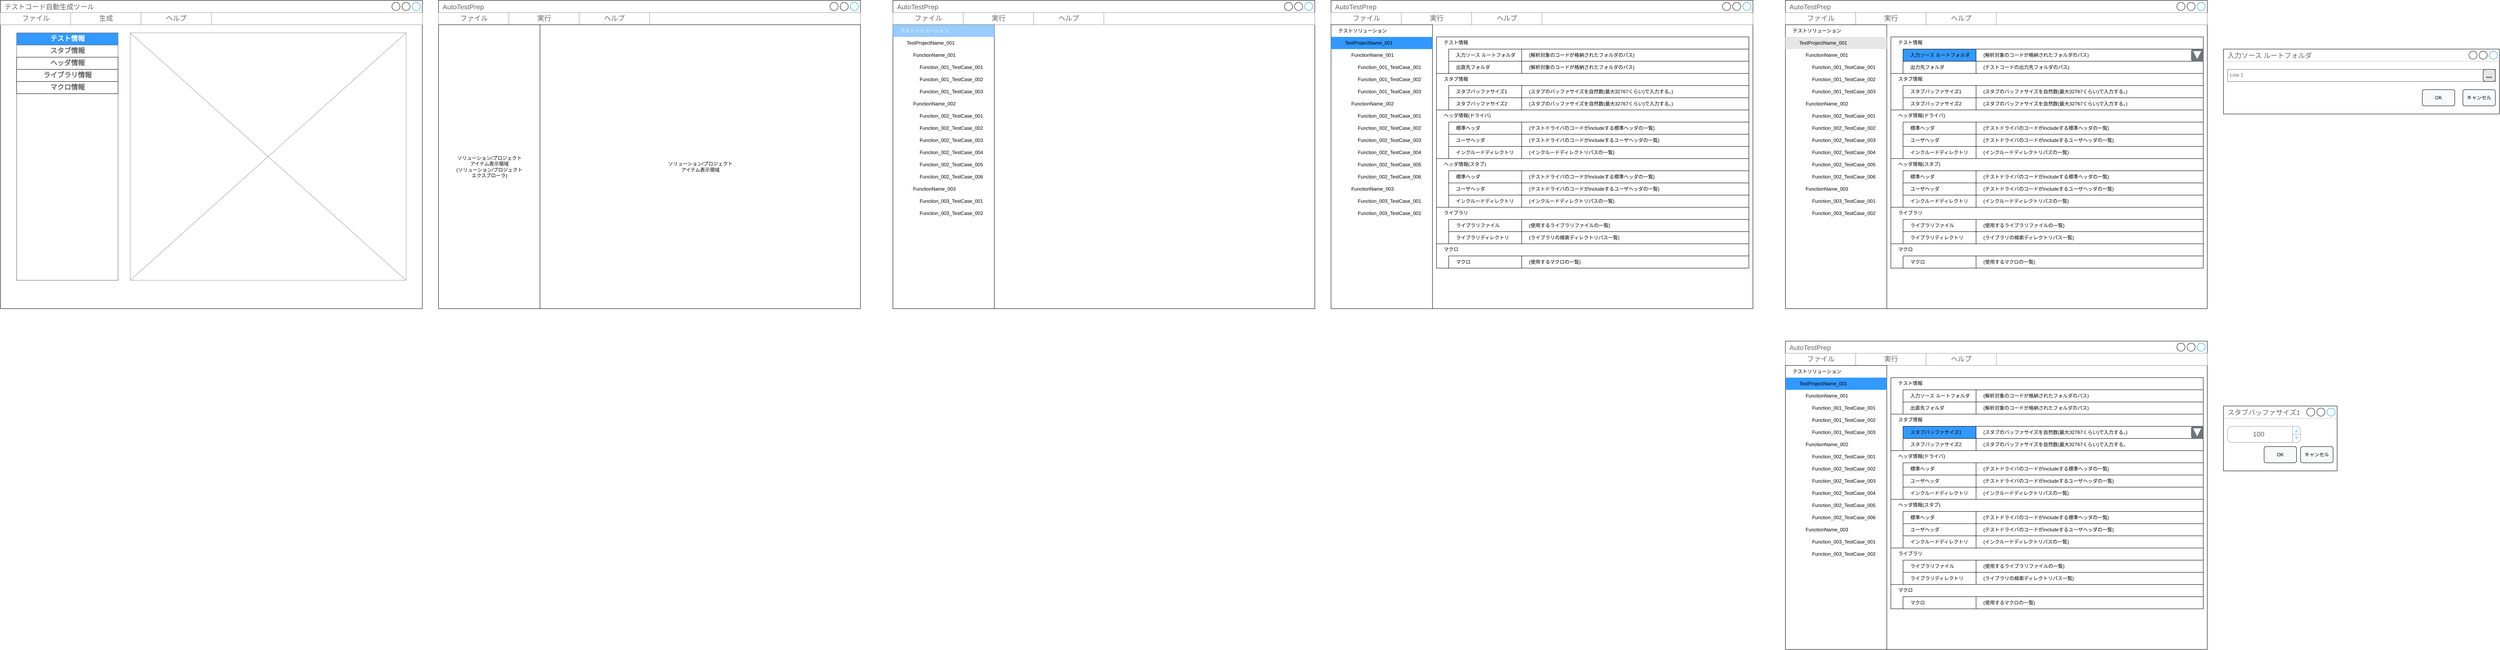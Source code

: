 <mxfile version="20.8.16" type="device"><diagram name="基本画面構成" id="03018318-947c-dd8e-b7a3-06fadd420f32"><mxGraphModel dx="834" dy="1694" grid="1" gridSize="10" guides="1" tooltips="1" connect="1" arrows="1" fold="1" page="1" pageScale="1" pageWidth="1100" pageHeight="850" background="#ffffff" math="0" shadow="0"><root><mxCell id="0"/><mxCell id="1" parent="0"/><mxCell id="9hwru-9en4UcPgaP0JlD-1" value="テストコード自動生成ツール" style="strokeWidth=1;shadow=0;dashed=0;align=center;html=1;shape=mxgraph.mockup.containers.window;align=left;verticalAlign=top;spacingLeft=8;strokeColor2=#008cff;strokeColor3=#c4c4c4;fontColor=#666666;mainText=;fontSize=17;labelBackgroundColor=none;" parent="1" vertex="1"><mxGeometry x="40" y="40" width="1040" height="760" as="geometry"/></mxCell><mxCell id="9hwru-9en4UcPgaP0JlD-2" value="" style="strokeWidth=1;shadow=0;dashed=0;align=center;html=1;shape=mxgraph.mockup.containers.rrect;rSize=0;strokeColor=#666666;" parent="1" vertex="1"><mxGeometry x="80" y="120" width="250" height="610" as="geometry"/></mxCell><mxCell id="9hwru-9en4UcPgaP0JlD-3" value="テスト情報" style="strokeColor=inherit;fillColor=#3399FF;gradientColor=none;strokeWidth=1;shadow=0;dashed=0;align=center;html=1;shape=mxgraph.mockup.containers.rrect;rSize=0;fontSize=17;fontColor=#FFFFFF;fontStyle=1;resizeWidth=1;" parent="9hwru-9en4UcPgaP0JlD-2" vertex="1"><mxGeometry width="250" height="30" relative="1" as="geometry"/></mxCell><mxCell id="9hwru-9en4UcPgaP0JlD-4" value="スタブ情報" style="strokeColor=inherit;fillColor=inherit;gradientColor=inherit;strokeWidth=1;shadow=0;dashed=0;align=center;html=1;shape=mxgraph.mockup.containers.rrect;rSize=0;fontSize=17;fontColor=#666666;fontStyle=1;resizeWidth=1;" parent="9hwru-9en4UcPgaP0JlD-2" vertex="1"><mxGeometry width="250" height="30" relative="1" as="geometry"><mxPoint y="30" as="offset"/></mxGeometry></mxCell><mxCell id="9hwru-9en4UcPgaP0JlD-5" value="ヘッダ情報" style="strokeWidth=1;shadow=0;dashed=0;align=center;html=1;shape=mxgraph.mockup.containers.rrect;rSize=0;fontSize=17;fontColor=#666666;fontStyle=1;fillColor=#FFFFFF;strokeColor=#000000;resizeWidth=1;gradientColor=#ffffff;" parent="9hwru-9en4UcPgaP0JlD-2" vertex="1"><mxGeometry width="250" height="30" relative="1" as="geometry"><mxPoint y="60" as="offset"/></mxGeometry></mxCell><mxCell id="y5yFTSg9JEZbx3OpITRd-5" value="ライブラリ情報" style="rounded=0;html=1;fontSize=17;fontColor=#666666;fontStyle=1" parent="9hwru-9en4UcPgaP0JlD-2" vertex="1"><mxGeometry y="90" width="250" height="30" as="geometry"/></mxCell><mxCell id="y5yFTSg9JEZbx3OpITRd-11" value="マクロ情報" style="rounded=0;html=1;fontSize=17;fontColor=#666666;fontStyle=1" parent="9hwru-9en4UcPgaP0JlD-2" vertex="1"><mxGeometry y="120" width="250" height="30" as="geometry"/></mxCell><mxCell id="9hwru-9en4UcPgaP0JlD-7" value="" style="verticalLabelPosition=bottom;shadow=0;dashed=0;align=center;html=1;verticalAlign=top;strokeWidth=1;shape=mxgraph.mockup.graphics.simpleIcon;strokeColor=#999999;" parent="1" vertex="1"><mxGeometry x="360" y="120" width="680" height="610" as="geometry"/></mxCell><mxCell id="_d0EkSeOCeILaIV-UWA6-1" value="" style="strokeWidth=1;shadow=0;dashed=0;align=center;html=1;shape=mxgraph.mockup.forms.rrect;rSize=0;strokeColor=#999999;" parent="1" vertex="1"><mxGeometry x="40" y="70" width="1040" height="30" as="geometry"/></mxCell><mxCell id="_d0EkSeOCeILaIV-UWA6-2" value="ファイル" style="strokeColor=inherit;fillColor=inherit;gradientColor=inherit;strokeWidth=1;shadow=0;dashed=0;align=center;html=1;shape=mxgraph.mockup.forms.rrect;rSize=0;fontSize=17;fontColor=#666666;" parent="_d0EkSeOCeILaIV-UWA6-1" vertex="1"><mxGeometry width="173.333" height="30" as="geometry"/></mxCell><mxCell id="_d0EkSeOCeILaIV-UWA6-3" value="生成" style="strokeColor=inherit;fillColor=inherit;gradientColor=inherit;strokeWidth=1;shadow=0;dashed=0;align=center;html=1;shape=mxgraph.mockup.forms.rrect;rSize=0;fontSize=17;fontColor=#666666;" parent="_d0EkSeOCeILaIV-UWA6-1" vertex="1"><mxGeometry x="173.337" width="173.333" height="30" as="geometry"/></mxCell><mxCell id="UghdZn0Q_ZNb2Nab-XU8-2" value="ヘルプ" style="strokeColor=inherit;fillColor=inherit;gradientColor=inherit;strokeWidth=1;shadow=0;dashed=0;align=center;html=1;shape=mxgraph.mockup.forms.rrect;rSize=0;fontSize=17;fontColor=#666666;" parent="_d0EkSeOCeILaIV-UWA6-1" vertex="1"><mxGeometry x="346.667" width="173.333" height="30" as="geometry"/></mxCell><mxCell id="dFoo8DtShq8-UcdXE2Bt-1" value="AutoTestPrep" style="strokeWidth=1;shadow=0;dashed=0;align=center;html=1;shape=mxgraph.mockup.containers.window;align=left;verticalAlign=top;spacingLeft=8;strokeColor2=#008cff;strokeColor3=#c4c4c4;fontColor=#666666;mainText=;fontSize=17;labelBackgroundColor=none;strokeColor=#000000;" parent="1" vertex="1"><mxGeometry x="1120" y="40" width="1040" height="760" as="geometry"/></mxCell><mxCell id="dFoo8DtShq8-UcdXE2Bt-2" value="" style="strokeWidth=1;shadow=0;dashed=0;align=center;html=1;shape=mxgraph.mockup.forms.rrect;rSize=0;strokeColor=#999999;" parent="1" vertex="1"><mxGeometry x="1120" y="70" width="1040" height="30" as="geometry"/></mxCell><mxCell id="dFoo8DtShq8-UcdXE2Bt-3" value="ファイル" style="strokeColor=inherit;fillColor=inherit;gradientColor=inherit;strokeWidth=1;shadow=0;dashed=0;align=center;html=1;shape=mxgraph.mockup.forms.rrect;rSize=0;fontSize=17;fontColor=#666666;" parent="dFoo8DtShq8-UcdXE2Bt-2" vertex="1"><mxGeometry width="173.333" height="30" as="geometry"/></mxCell><mxCell id="dFoo8DtShq8-UcdXE2Bt-4" value="実行" style="strokeColor=inherit;fillColor=inherit;gradientColor=inherit;strokeWidth=1;shadow=0;dashed=0;align=center;html=1;shape=mxgraph.mockup.forms.rrect;rSize=0;fontSize=17;fontColor=#666666;" parent="dFoo8DtShq8-UcdXE2Bt-2" vertex="1"><mxGeometry x="173.333" width="173.333" height="30" as="geometry"/></mxCell><mxCell id="dFoo8DtShq8-UcdXE2Bt-5" value="ヘルプ" style="strokeColor=inherit;fillColor=inherit;gradientColor=inherit;strokeWidth=1;shadow=0;dashed=0;align=center;html=1;shape=mxgraph.mockup.forms.rrect;rSize=0;fontSize=17;fontColor=#666666;" parent="dFoo8DtShq8-UcdXE2Bt-2" vertex="1"><mxGeometry x="346.667" width="173.333" height="30" as="geometry"/></mxCell><mxCell id="dFoo8DtShq8-UcdXE2Bt-9" value="ソリューション/プロジェクト&lt;br&gt;アイテム表示領域&lt;br&gt;(ソリューション/プロジェクト&lt;br&gt;エクスプローラ)" style="strokeWidth=1;shadow=0;dashed=0;align=center;html=1;shape=mxgraph.mockup.containers.rrect;rSize=0;strokeColor=#000000;" parent="1" vertex="1"><mxGeometry x="1120" y="100" width="250" height="700" as="geometry"/></mxCell><mxCell id="QSqXxip3usFf0ZuZPb-5-30" value="AutoTestPrep" style="strokeWidth=1;shadow=0;dashed=0;align=center;html=1;shape=mxgraph.mockup.containers.window;align=left;verticalAlign=top;spacingLeft=8;strokeColor2=#008cff;strokeColor3=#c4c4c4;fontColor=#666666;mainText=;fontSize=17;labelBackgroundColor=none;strokeColor=#000000;" parent="1" vertex="1"><mxGeometry x="2240" y="40" width="1040" height="760" as="geometry"/></mxCell><mxCell id="QSqXxip3usFf0ZuZPb-5-31" value="" style="strokeWidth=1;shadow=0;dashed=0;align=center;html=1;shape=mxgraph.mockup.forms.rrect;rSize=0;strokeColor=#999999;" parent="1" vertex="1"><mxGeometry x="2240" y="70" width="1040" height="30" as="geometry"/></mxCell><mxCell id="QSqXxip3usFf0ZuZPb-5-32" value="ファイル" style="strokeColor=inherit;fillColor=inherit;gradientColor=inherit;strokeWidth=1;shadow=0;dashed=0;align=center;html=1;shape=mxgraph.mockup.forms.rrect;rSize=0;fontSize=17;fontColor=#666666;" parent="QSqXxip3usFf0ZuZPb-5-31" vertex="1"><mxGeometry width="173.333" height="30" as="geometry"/></mxCell><mxCell id="QSqXxip3usFf0ZuZPb-5-33" value="実行" style="strokeColor=inherit;fillColor=inherit;gradientColor=inherit;strokeWidth=1;shadow=0;dashed=0;align=center;html=1;shape=mxgraph.mockup.forms.rrect;rSize=0;fontSize=17;fontColor=#666666;" parent="QSqXxip3usFf0ZuZPb-5-31" vertex="1"><mxGeometry x="173.333" width="173.333" height="30" as="geometry"/></mxCell><mxCell id="QSqXxip3usFf0ZuZPb-5-34" value="ヘルプ" style="strokeColor=inherit;fillColor=inherit;gradientColor=inherit;strokeWidth=1;shadow=0;dashed=0;align=center;html=1;shape=mxgraph.mockup.forms.rrect;rSize=0;fontSize=17;fontColor=#666666;" parent="QSqXxip3usFf0ZuZPb-5-31" vertex="1"><mxGeometry x="346.667" width="173.333" height="30" as="geometry"/></mxCell><mxCell id="QSqXxip3usFf0ZuZPb-5-35" value="" style="strokeWidth=1;shadow=0;dashed=0;align=left;html=1;shape=mxgraph.mockup.containers.rrect;rSize=0;strokeColor=#000000;" parent="1" vertex="1"><mxGeometry x="2240" y="100" width="250" height="700" as="geometry"/></mxCell><mxCell id="QSqXxip3usFf0ZuZPb-5-36" value="テストソリューション" style="strokeColor=none;fillColor=#99CCFF;gradientColor=none;strokeWidth=1;shadow=0;dashed=0;align=left;html=1;shape=mxgraph.mockup.containers.rrect;rSize=0;fontSize=12;fontColor=#FFFFFF;fontStyle=0;resizeWidth=1;spacingLeft=16;" parent="QSqXxip3usFf0ZuZPb-5-35" vertex="1"><mxGeometry width="250" height="30" relative="1" as="geometry"/></mxCell><mxCell id="QSqXxip3usFf0ZuZPb-5-38" value="FunctionName_001" style="text;html=1;strokeColor=none;fillColor=none;align=left;verticalAlign=middle;whiteSpace=wrap;rounded=0;spacingLeft=48;" parent="QSqXxip3usFf0ZuZPb-5-35" vertex="1"><mxGeometry y="60" width="250" height="30" as="geometry"/></mxCell><mxCell id="QSqXxip3usFf0ZuZPb-5-39" value="FunctionName_002" style="text;html=1;strokeColor=none;fillColor=none;align=left;verticalAlign=middle;whiteSpace=wrap;rounded=0;spacingLeft=48;" parent="QSqXxip3usFf0ZuZPb-5-35" vertex="1"><mxGeometry y="180" width="250" height="30" as="geometry"/></mxCell><mxCell id="QSqXxip3usFf0ZuZPb-5-40" value="FunctionName_003" style="text;html=1;strokeColor=none;fillColor=none;align=left;verticalAlign=middle;whiteSpace=wrap;rounded=0;spacingLeft=48;" parent="QSqXxip3usFf0ZuZPb-5-35" vertex="1"><mxGeometry y="390" width="250" height="30" as="geometry"/></mxCell><mxCell id="QSqXxip3usFf0ZuZPb-5-41" value="Function_001_TestCase_001" style="text;html=1;strokeColor=none;fillColor=none;align=left;verticalAlign=middle;whiteSpace=wrap;rounded=0;spacingLeft=64;" parent="QSqXxip3usFf0ZuZPb-5-35" vertex="1"><mxGeometry y="90" width="250" height="30" as="geometry"/></mxCell><mxCell id="QSqXxip3usFf0ZuZPb-5-42" value="Function_001_TestCase_002" style="text;html=1;strokeColor=none;fillColor=none;align=left;verticalAlign=middle;whiteSpace=wrap;rounded=0;spacingLeft=64;" parent="QSqXxip3usFf0ZuZPb-5-35" vertex="1"><mxGeometry y="120" width="250" height="30" as="geometry"/></mxCell><mxCell id="QSqXxip3usFf0ZuZPb-5-43" value="Function_001_TestCase_003" style="text;html=1;strokeColor=none;fillColor=none;align=left;verticalAlign=middle;whiteSpace=wrap;rounded=0;spacingLeft=64;" parent="QSqXxip3usFf0ZuZPb-5-35" vertex="1"><mxGeometry y="150" width="250" height="30" as="geometry"/></mxCell><mxCell id="QSqXxip3usFf0ZuZPb-5-44" value="Function_002_TestCase_001" style="text;html=1;strokeColor=none;fillColor=none;align=left;verticalAlign=middle;whiteSpace=wrap;rounded=0;spacingLeft=64;" parent="QSqXxip3usFf0ZuZPb-5-35" vertex="1"><mxGeometry y="210" width="250" height="30" as="geometry"/></mxCell><mxCell id="QSqXxip3usFf0ZuZPb-5-45" value="Function_002_TestCase_002" style="text;html=1;strokeColor=none;fillColor=none;align=left;verticalAlign=middle;whiteSpace=wrap;rounded=0;spacingLeft=64;" parent="QSqXxip3usFf0ZuZPb-5-35" vertex="1"><mxGeometry y="240" width="250" height="30" as="geometry"/></mxCell><mxCell id="QSqXxip3usFf0ZuZPb-5-46" value="Function_002_TestCase_003" style="text;html=1;strokeColor=none;fillColor=none;align=left;verticalAlign=middle;whiteSpace=wrap;rounded=0;spacingLeft=64;" parent="QSqXxip3usFf0ZuZPb-5-35" vertex="1"><mxGeometry y="270" width="250" height="30" as="geometry"/></mxCell><mxCell id="QSqXxip3usFf0ZuZPb-5-47" value="Function_002_TestCase_004" style="text;html=1;strokeColor=none;fillColor=none;align=left;verticalAlign=middle;whiteSpace=wrap;rounded=0;spacingLeft=64;" parent="QSqXxip3usFf0ZuZPb-5-35" vertex="1"><mxGeometry y="300" width="250" height="30" as="geometry"/></mxCell><mxCell id="QSqXxip3usFf0ZuZPb-5-48" value="Function_002_TestCase_005" style="text;html=1;strokeColor=none;fillColor=none;align=left;verticalAlign=middle;whiteSpace=wrap;rounded=0;spacingLeft=64;" parent="QSqXxip3usFf0ZuZPb-5-35" vertex="1"><mxGeometry y="330" width="250" height="30" as="geometry"/></mxCell><mxCell id="QSqXxip3usFf0ZuZPb-5-49" value="Function_002_TestCase_006" style="text;html=1;strokeColor=none;fillColor=none;align=left;verticalAlign=middle;whiteSpace=wrap;rounded=0;spacingLeft=64;" parent="QSqXxip3usFf0ZuZPb-5-35" vertex="1"><mxGeometry y="360" width="250" height="30" as="geometry"/></mxCell><mxCell id="QSqXxip3usFf0ZuZPb-5-50" value="Function_003_TestCase_001" style="text;html=1;strokeColor=none;fillColor=none;align=left;verticalAlign=middle;whiteSpace=wrap;rounded=0;spacingLeft=64;" parent="QSqXxip3usFf0ZuZPb-5-35" vertex="1"><mxGeometry y="420" width="250" height="30" as="geometry"/></mxCell><mxCell id="QSqXxip3usFf0ZuZPb-5-51" value="Function_003_TestCase_002" style="text;html=1;strokeColor=none;fillColor=none;align=left;verticalAlign=middle;whiteSpace=wrap;rounded=0;spacingLeft=64;" parent="QSqXxip3usFf0ZuZPb-5-35" vertex="1"><mxGeometry y="450" width="250" height="30" as="geometry"/></mxCell><mxCell id="QSqXxip3usFf0ZuZPb-5-53" value="TestProjectName_001" style="text;html=1;strokeColor=none;fillColor=none;align=left;verticalAlign=middle;whiteSpace=wrap;rounded=0;spacingLeft=32;" parent="QSqXxip3usFf0ZuZPb-5-35" vertex="1"><mxGeometry y="30" width="250" height="30" as="geometry"/></mxCell><mxCell id="QSqXxip3usFf0ZuZPb-5-52" value="ソリューション/プロジェクト&lt;br&gt;アイテム表示領域" style="strokeWidth=1;shadow=0;dashed=0;align=center;html=1;shape=mxgraph.mockup.containers.rrect;rSize=0;strokeColor=#000000;" parent="1" vertex="1"><mxGeometry x="1370" y="100" width="790" height="700" as="geometry"/></mxCell><mxCell id="QSqXxip3usFf0ZuZPb-5-57" value="AutoTestPrep" style="strokeWidth=1;shadow=0;dashed=0;align=center;html=1;shape=mxgraph.mockup.containers.window;align=left;verticalAlign=top;spacingLeft=8;strokeColor2=#008cff;strokeColor3=#c4c4c4;fontColor=#666666;mainText=;fontSize=17;labelBackgroundColor=none;strokeColor=#000000;" parent="1" vertex="1"><mxGeometry x="3320" y="40" width="1040" height="760" as="geometry"/></mxCell><mxCell id="QSqXxip3usFf0ZuZPb-5-58" value="" style="strokeWidth=1;shadow=0;dashed=0;align=center;html=1;shape=mxgraph.mockup.forms.rrect;rSize=0;strokeColor=#999999;" parent="1" vertex="1"><mxGeometry x="3320" y="70" width="1040" height="30" as="geometry"/></mxCell><mxCell id="QSqXxip3usFf0ZuZPb-5-59" value="ファイル" style="strokeColor=inherit;fillColor=inherit;gradientColor=inherit;strokeWidth=1;shadow=0;dashed=0;align=center;html=1;shape=mxgraph.mockup.forms.rrect;rSize=0;fontSize=17;fontColor=#666666;" parent="QSqXxip3usFf0ZuZPb-5-58" vertex="1"><mxGeometry width="173.333" height="30" as="geometry"/></mxCell><mxCell id="QSqXxip3usFf0ZuZPb-5-60" value="実行" style="strokeColor=inherit;fillColor=inherit;gradientColor=inherit;strokeWidth=1;shadow=0;dashed=0;align=center;html=1;shape=mxgraph.mockup.forms.rrect;rSize=0;fontSize=17;fontColor=#666666;" parent="QSqXxip3usFf0ZuZPb-5-58" vertex="1"><mxGeometry x="173.333" width="173.333" height="30" as="geometry"/></mxCell><mxCell id="QSqXxip3usFf0ZuZPb-5-61" value="ヘルプ" style="strokeColor=inherit;fillColor=inherit;gradientColor=inherit;strokeWidth=1;shadow=0;dashed=0;align=center;html=1;shape=mxgraph.mockup.forms.rrect;rSize=0;fontSize=17;fontColor=#666666;" parent="QSqXxip3usFf0ZuZPb-5-58" vertex="1"><mxGeometry x="346.667" width="173.333" height="30" as="geometry"/></mxCell><mxCell id="QSqXxip3usFf0ZuZPb-5-62" value="" style="strokeWidth=1;shadow=0;dashed=0;align=left;html=1;shape=mxgraph.mockup.containers.rrect;rSize=0;strokeColor=#000000;" parent="1" vertex="1"><mxGeometry x="3320" y="100" width="250" height="700" as="geometry"/></mxCell><mxCell id="QSqXxip3usFf0ZuZPb-5-63" value="テストソリューション" style="strokeColor=none;fillColor=none;gradientColor=none;strokeWidth=1;shadow=0;dashed=0;align=left;html=1;shape=mxgraph.mockup.containers.rrect;rSize=0;fontSize=12;fontColor=#000000;fontStyle=0;resizeWidth=1;spacingLeft=16;" parent="QSqXxip3usFf0ZuZPb-5-62" vertex="1"><mxGeometry width="250" height="30" relative="1" as="geometry"/></mxCell><mxCell id="QSqXxip3usFf0ZuZPb-5-64" value="FunctionName_001" style="text;html=1;strokeColor=none;fillColor=none;align=left;verticalAlign=middle;whiteSpace=wrap;rounded=0;spacingLeft=48;strokeWidth=1;" parent="QSqXxip3usFf0ZuZPb-5-62" vertex="1"><mxGeometry y="60" width="250" height="30" as="geometry"/></mxCell><mxCell id="QSqXxip3usFf0ZuZPb-5-65" value="FunctionName_002" style="text;html=1;strokeColor=none;fillColor=none;align=left;verticalAlign=middle;whiteSpace=wrap;rounded=0;spacingLeft=48;strokeWidth=1;" parent="QSqXxip3usFf0ZuZPb-5-62" vertex="1"><mxGeometry y="180" width="250" height="30" as="geometry"/></mxCell><mxCell id="QSqXxip3usFf0ZuZPb-5-66" value="FunctionName_003" style="text;html=1;strokeColor=none;fillColor=none;align=left;verticalAlign=middle;whiteSpace=wrap;rounded=0;spacingLeft=48;strokeWidth=1;" parent="QSqXxip3usFf0ZuZPb-5-62" vertex="1"><mxGeometry y="390" width="250" height="30" as="geometry"/></mxCell><mxCell id="QSqXxip3usFf0ZuZPb-5-67" value="Function_001_TestCase_001" style="text;html=1;strokeColor=none;fillColor=none;align=left;verticalAlign=middle;whiteSpace=wrap;rounded=0;spacingLeft=64;strokeWidth=1;" parent="QSqXxip3usFf0ZuZPb-5-62" vertex="1"><mxGeometry y="90" width="250" height="30" as="geometry"/></mxCell><mxCell id="QSqXxip3usFf0ZuZPb-5-68" value="Function_001_TestCase_002" style="text;html=1;strokeColor=none;fillColor=none;align=left;verticalAlign=middle;whiteSpace=wrap;rounded=0;spacingLeft=64;strokeWidth=1;" parent="QSqXxip3usFf0ZuZPb-5-62" vertex="1"><mxGeometry y="120" width="250" height="30" as="geometry"/></mxCell><mxCell id="QSqXxip3usFf0ZuZPb-5-69" value="Function_001_TestCase_003" style="text;html=1;strokeColor=none;fillColor=none;align=left;verticalAlign=middle;whiteSpace=wrap;rounded=0;spacingLeft=64;strokeWidth=1;" parent="QSqXxip3usFf0ZuZPb-5-62" vertex="1"><mxGeometry y="150" width="250" height="30" as="geometry"/></mxCell><mxCell id="QSqXxip3usFf0ZuZPb-5-70" value="Function_002_TestCase_001" style="text;html=1;strokeColor=none;fillColor=none;align=left;verticalAlign=middle;whiteSpace=wrap;rounded=0;spacingLeft=64;strokeWidth=1;" parent="QSqXxip3usFf0ZuZPb-5-62" vertex="1"><mxGeometry y="210" width="250" height="30" as="geometry"/></mxCell><mxCell id="QSqXxip3usFf0ZuZPb-5-71" value="Function_002_TestCase_002" style="text;html=1;strokeColor=none;fillColor=none;align=left;verticalAlign=middle;whiteSpace=wrap;rounded=0;spacingLeft=64;strokeWidth=1;" parent="QSqXxip3usFf0ZuZPb-5-62" vertex="1"><mxGeometry y="240" width="250" height="30" as="geometry"/></mxCell><mxCell id="QSqXxip3usFf0ZuZPb-5-72" value="Function_002_TestCase_003" style="text;html=1;strokeColor=none;fillColor=none;align=left;verticalAlign=middle;whiteSpace=wrap;rounded=0;spacingLeft=64;strokeWidth=1;" parent="QSqXxip3usFf0ZuZPb-5-62" vertex="1"><mxGeometry y="270" width="250" height="30" as="geometry"/></mxCell><mxCell id="QSqXxip3usFf0ZuZPb-5-73" value="Function_002_TestCase_004" style="text;html=1;strokeColor=none;fillColor=none;align=left;verticalAlign=middle;whiteSpace=wrap;rounded=0;spacingLeft=64;strokeWidth=1;" parent="QSqXxip3usFf0ZuZPb-5-62" vertex="1"><mxGeometry y="300" width="250" height="30" as="geometry"/></mxCell><mxCell id="QSqXxip3usFf0ZuZPb-5-74" value="Function_002_TestCase_005" style="text;html=1;strokeColor=none;fillColor=none;align=left;verticalAlign=middle;whiteSpace=wrap;rounded=0;spacingLeft=64;strokeWidth=1;" parent="QSqXxip3usFf0ZuZPb-5-62" vertex="1"><mxGeometry y="330" width="250" height="30" as="geometry"/></mxCell><mxCell id="QSqXxip3usFf0ZuZPb-5-75" value="Function_002_TestCase_006" style="text;html=1;strokeColor=none;fillColor=none;align=left;verticalAlign=middle;whiteSpace=wrap;rounded=0;spacingLeft=64;strokeWidth=1;" parent="QSqXxip3usFf0ZuZPb-5-62" vertex="1"><mxGeometry y="360" width="250" height="30" as="geometry"/></mxCell><mxCell id="QSqXxip3usFf0ZuZPb-5-76" value="Function_003_TestCase_001" style="text;html=1;strokeColor=none;fillColor=none;align=left;verticalAlign=middle;whiteSpace=wrap;rounded=0;spacingLeft=64;strokeWidth=1;" parent="QSqXxip3usFf0ZuZPb-5-62" vertex="1"><mxGeometry y="420" width="250" height="30" as="geometry"/></mxCell><mxCell id="QSqXxip3usFf0ZuZPb-5-77" value="Function_003_TestCase_002" style="text;html=1;strokeColor=none;fillColor=none;align=left;verticalAlign=middle;whiteSpace=wrap;rounded=0;spacingLeft=64;strokeWidth=1;" parent="QSqXxip3usFf0ZuZPb-5-62" vertex="1"><mxGeometry y="450" width="250" height="30" as="geometry"/></mxCell><mxCell id="QSqXxip3usFf0ZuZPb-5-78" value="TestProjectName_001" style="text;html=1;strokeColor=none;fillColor=#3399FF;align=left;verticalAlign=middle;whiteSpace=wrap;rounded=0;spacingLeft=32;fontColor=#000000;strokeWidth=1;" parent="QSqXxip3usFf0ZuZPb-5-62" vertex="1"><mxGeometry y="30" width="250" height="30" as="geometry"/></mxCell><mxCell id="v4Qfe7VQ9-2sqXCdgcTf-1" value="テスト情報" style="text;html=1;strokeColor=default;fillColor=#FFFFFF;align=left;verticalAlign=top;whiteSpace=wrap;rounded=0;fontSize=12;fontColor=#000000;spacingLeft=16;" parent="1" vertex="1"><mxGeometry x="3580" y="130" width="770" height="90" as="geometry"/></mxCell><mxCell id="v4Qfe7VQ9-2sqXCdgcTf-2" value="入力ソース ルートフォルダ" style="text;html=1;strokeColor=default;fillColor=default;align=left;verticalAlign=middle;whiteSpace=wrap;rounded=0;fontSize=12;fontColor=#000000;spacingLeft=16;" parent="1" vertex="1"><mxGeometry x="3610" y="160" width="180" height="30" as="geometry"/></mxCell><mxCell id="v4Qfe7VQ9-2sqXCdgcTf-3" value="(解析対象のコードが格納されたフォルダのパス)" style="text;html=1;strokeColor=default;fillColor=default;align=left;verticalAlign=middle;whiteSpace=wrap;rounded=0;fontSize=12;fontColor=#000000;spacingLeft=16;" parent="1" vertex="1"><mxGeometry x="3790" y="160" width="560" height="30" as="geometry"/></mxCell><mxCell id="v4Qfe7VQ9-2sqXCdgcTf-4" value="出直先フォルダ" style="text;html=1;strokeColor=default;fillColor=default;align=left;verticalAlign=middle;whiteSpace=wrap;rounded=0;fontSize=12;fontColor=#000000;spacingLeft=16;" parent="1" vertex="1"><mxGeometry x="3610" y="190" width="180" height="30" as="geometry"/></mxCell><mxCell id="v4Qfe7VQ9-2sqXCdgcTf-5" value="(解析対象のコードが格納されたフォルダのパス)" style="text;html=1;strokeColor=default;fillColor=default;align=left;verticalAlign=middle;whiteSpace=wrap;rounded=0;fontSize=12;fontColor=#000000;spacingLeft=16;" parent="1" vertex="1"><mxGeometry x="3790" y="190" width="560" height="30" as="geometry"/></mxCell><mxCell id="v4Qfe7VQ9-2sqXCdgcTf-6" value="スタブ情報" style="text;html=1;strokeColor=default;fillColor=#FFFFFF;align=left;verticalAlign=top;whiteSpace=wrap;rounded=0;fontSize=12;fontColor=#000000;spacingLeft=16;" parent="1" vertex="1"><mxGeometry x="3580" y="220" width="770" height="90" as="geometry"/></mxCell><mxCell id="v4Qfe7VQ9-2sqXCdgcTf-7" value="スタブバッファサイズ1" style="text;html=1;strokeColor=default;fillColor=default;align=left;verticalAlign=middle;whiteSpace=wrap;rounded=0;fontSize=12;fontColor=#000000;spacingLeft=16;" parent="1" vertex="1"><mxGeometry x="3610" y="250" width="180" height="30" as="geometry"/></mxCell><mxCell id="v4Qfe7VQ9-2sqXCdgcTf-8" value="(スタブのバッファサイズを自然数(最大32767くらい)で入力する。)" style="text;html=1;strokeColor=default;fillColor=default;align=left;verticalAlign=middle;whiteSpace=wrap;rounded=0;fontSize=12;fontColor=#000000;spacingLeft=16;" parent="1" vertex="1"><mxGeometry x="3790" y="250" width="560" height="30" as="geometry"/></mxCell><mxCell id="v4Qfe7VQ9-2sqXCdgcTf-11" value="(スタブのバッファサイズを自然数(最大32767くらい)で入力する。)" style="text;html=1;strokeColor=default;fillColor=default;align=left;verticalAlign=middle;whiteSpace=wrap;rounded=0;fontSize=12;fontColor=#000000;spacingLeft=16;" parent="1" vertex="1"><mxGeometry x="3790" y="280" width="560" height="30" as="geometry"/></mxCell><mxCell id="v4Qfe7VQ9-2sqXCdgcTf-12" value="スタブバッファサイズ2" style="text;html=1;strokeColor=default;fillColor=default;align=left;verticalAlign=middle;whiteSpace=wrap;rounded=0;fontSize=12;fontColor=#000000;spacingLeft=16;" parent="1" vertex="1"><mxGeometry x="3610" y="280" width="180" height="30" as="geometry"/></mxCell><mxCell id="v4Qfe7VQ9-2sqXCdgcTf-13" value="ヘッダ情報(ドライバ)" style="text;html=1;strokeColor=default;fillColor=#FFFFFF;align=left;verticalAlign=top;whiteSpace=wrap;rounded=0;fontSize=12;fontColor=#000000;spacingLeft=16;" parent="1" vertex="1"><mxGeometry x="3580" y="310" width="770" height="120" as="geometry"/></mxCell><mxCell id="v4Qfe7VQ9-2sqXCdgcTf-14" value="標準ヘッダ" style="text;html=1;strokeColor=default;fillColor=default;align=left;verticalAlign=middle;whiteSpace=wrap;rounded=0;fontSize=12;fontColor=#000000;spacingLeft=16;" parent="1" vertex="1"><mxGeometry x="3610" y="340" width="180" height="30" as="geometry"/></mxCell><mxCell id="v4Qfe7VQ9-2sqXCdgcTf-15" value="(テストドライバのコードがincludeする標準ヘッダの一覧)" style="text;html=1;strokeColor=default;fillColor=default;align=left;verticalAlign=middle;whiteSpace=wrap;rounded=0;fontSize=12;fontColor=#000000;spacingLeft=16;" parent="1" vertex="1"><mxGeometry x="3790" y="340" width="560" height="30" as="geometry"/></mxCell><mxCell id="v4Qfe7VQ9-2sqXCdgcTf-16" value="ユーザヘッダ" style="text;html=1;strokeColor=default;fillColor=default;align=left;verticalAlign=middle;whiteSpace=wrap;rounded=0;fontSize=12;fontColor=#000000;spacingLeft=16;" parent="1" vertex="1"><mxGeometry x="3610" y="370" width="180" height="30" as="geometry"/></mxCell><mxCell id="v4Qfe7VQ9-2sqXCdgcTf-17" value="(テストドライバのコードがincludeするユーザヘッダの一覧)" style="text;html=1;strokeColor=default;fillColor=default;align=left;verticalAlign=middle;whiteSpace=wrap;rounded=0;fontSize=12;fontColor=#000000;spacingLeft=16;" parent="1" vertex="1"><mxGeometry x="3790" y="370" width="560" height="30" as="geometry"/></mxCell><mxCell id="v4Qfe7VQ9-2sqXCdgcTf-18" value="インクルードディレクトリ" style="text;html=1;strokeColor=default;fillColor=default;align=left;verticalAlign=middle;whiteSpace=wrap;rounded=0;fontSize=12;fontColor=#000000;spacingLeft=16;" parent="1" vertex="1"><mxGeometry x="3610" y="400" width="180" height="30" as="geometry"/></mxCell><mxCell id="v4Qfe7VQ9-2sqXCdgcTf-19" value="(インクルードディレクトリパスの一覧)" style="text;html=1;strokeColor=default;fillColor=default;align=left;verticalAlign=middle;whiteSpace=wrap;rounded=0;fontSize=12;fontColor=#000000;spacingLeft=16;" parent="1" vertex="1"><mxGeometry x="3790" y="400" width="560" height="30" as="geometry"/></mxCell><mxCell id="v4Qfe7VQ9-2sqXCdgcTf-20" value="ヘッダ情報(スタブ)" style="text;html=1;strokeColor=default;fillColor=#FFFFFF;align=left;verticalAlign=top;whiteSpace=wrap;rounded=0;fontSize=12;fontColor=#000000;spacingLeft=16;" parent="1" vertex="1"><mxGeometry x="3580" y="430" width="770" height="120" as="geometry"/></mxCell><mxCell id="v4Qfe7VQ9-2sqXCdgcTf-21" value="標準ヘッダ" style="text;html=1;strokeColor=default;fillColor=default;align=left;verticalAlign=middle;whiteSpace=wrap;rounded=0;fontSize=12;fontColor=#000000;spacingLeft=16;" parent="1" vertex="1"><mxGeometry x="3610" y="460" width="180" height="30" as="geometry"/></mxCell><mxCell id="v4Qfe7VQ9-2sqXCdgcTf-22" value="(テストドライバのコードがincludeする標準ヘッダの一覧)" style="text;html=1;strokeColor=default;fillColor=default;align=left;verticalAlign=middle;whiteSpace=wrap;rounded=0;fontSize=12;fontColor=#000000;spacingLeft=16;" parent="1" vertex="1"><mxGeometry x="3790" y="460" width="560" height="30" as="geometry"/></mxCell><mxCell id="v4Qfe7VQ9-2sqXCdgcTf-23" value="ユーザヘッダ" style="text;html=1;strokeColor=default;fillColor=default;align=left;verticalAlign=middle;whiteSpace=wrap;rounded=0;fontSize=12;fontColor=#000000;spacingLeft=16;" parent="1" vertex="1"><mxGeometry x="3610" y="490" width="180" height="30" as="geometry"/></mxCell><mxCell id="v4Qfe7VQ9-2sqXCdgcTf-24" value="(テストドライバのコードがincludeするユーザヘッダの一覧)" style="text;html=1;strokeColor=default;fillColor=default;align=left;verticalAlign=middle;whiteSpace=wrap;rounded=0;fontSize=12;fontColor=#000000;spacingLeft=16;" parent="1" vertex="1"><mxGeometry x="3790" y="490" width="560" height="30" as="geometry"/></mxCell><mxCell id="v4Qfe7VQ9-2sqXCdgcTf-25" value="インクルードディレクトリ" style="text;html=1;strokeColor=default;fillColor=default;align=left;verticalAlign=middle;whiteSpace=wrap;rounded=0;fontSize=12;fontColor=#000000;spacingLeft=16;" parent="1" vertex="1"><mxGeometry x="3610" y="520" width="180" height="30" as="geometry"/></mxCell><mxCell id="v4Qfe7VQ9-2sqXCdgcTf-26" value="(インクルードディレクトリパスの一覧)" style="text;html=1;strokeColor=default;fillColor=default;align=left;verticalAlign=middle;whiteSpace=wrap;rounded=0;fontSize=12;fontColor=#000000;spacingLeft=16;" parent="1" vertex="1"><mxGeometry x="3790" y="520" width="560" height="30" as="geometry"/></mxCell><mxCell id="v4Qfe7VQ9-2sqXCdgcTf-27" value="ライブラリ" style="text;html=1;strokeColor=default;fillColor=#FFFFFF;align=left;verticalAlign=top;whiteSpace=wrap;rounded=0;fontSize=12;fontColor=#000000;spacingLeft=16;" parent="1" vertex="1"><mxGeometry x="3580" y="550" width="770" height="90" as="geometry"/></mxCell><mxCell id="v4Qfe7VQ9-2sqXCdgcTf-28" value="ライブラリファイル" style="text;html=1;strokeColor=default;fillColor=default;align=left;verticalAlign=middle;whiteSpace=wrap;rounded=0;fontSize=12;fontColor=#000000;spacingLeft=16;" parent="1" vertex="1"><mxGeometry x="3610" y="580" width="180" height="30" as="geometry"/></mxCell><mxCell id="v4Qfe7VQ9-2sqXCdgcTf-29" value="(使用するライブラリファイルの一覧)" style="text;html=1;strokeColor=default;fillColor=default;align=left;verticalAlign=middle;whiteSpace=wrap;rounded=0;fontSize=12;fontColor=#000000;spacingLeft=16;" parent="1" vertex="1"><mxGeometry x="3790" y="580" width="560" height="30" as="geometry"/></mxCell><mxCell id="v4Qfe7VQ9-2sqXCdgcTf-30" value="ライブラリディレクトリ" style="text;html=1;strokeColor=default;fillColor=default;align=left;verticalAlign=middle;whiteSpace=wrap;rounded=0;fontSize=12;fontColor=#000000;spacingLeft=16;" parent="1" vertex="1"><mxGeometry x="3610" y="610" width="180" height="30" as="geometry"/></mxCell><mxCell id="v4Qfe7VQ9-2sqXCdgcTf-32" value="(ライブラリの検索ディレクトリパス一覧)" style="text;html=1;strokeColor=default;fillColor=default;align=left;verticalAlign=middle;whiteSpace=wrap;rounded=0;fontSize=12;fontColor=#000000;spacingLeft=16;" parent="1" vertex="1"><mxGeometry x="3790" y="610" width="560" height="30" as="geometry"/></mxCell><mxCell id="v4Qfe7VQ9-2sqXCdgcTf-34" value="マクロ" style="text;html=1;strokeColor=default;fillColor=#FFFFFF;align=left;verticalAlign=top;whiteSpace=wrap;rounded=0;fontSize=12;fontColor=#000000;spacingLeft=16;" parent="1" vertex="1"><mxGeometry x="3580" y="640" width="770" height="60" as="geometry"/></mxCell><mxCell id="v4Qfe7VQ9-2sqXCdgcTf-35" value="マクロ" style="text;html=1;strokeColor=default;fillColor=default;align=left;verticalAlign=middle;whiteSpace=wrap;rounded=0;fontSize=12;fontColor=#000000;spacingLeft=16;" parent="1" vertex="1"><mxGeometry x="3610" y="670" width="180" height="30" as="geometry"/></mxCell><mxCell id="v4Qfe7VQ9-2sqXCdgcTf-36" value="(使用するマクロの一覧)" style="text;html=1;strokeColor=default;fillColor=default;align=left;verticalAlign=middle;whiteSpace=wrap;rounded=0;fontSize=12;fontColor=#000000;spacingLeft=16;" parent="1" vertex="1"><mxGeometry x="3790" y="670" width="560" height="30" as="geometry"/></mxCell><mxCell id="fBaymIcfK_o6oA8UmtZK-1" value="AutoTestPrep" style="strokeWidth=1;shadow=0;dashed=0;align=center;html=1;shape=mxgraph.mockup.containers.window;align=left;verticalAlign=top;spacingLeft=8;strokeColor2=#008cff;strokeColor3=#c4c4c4;fontColor=#666666;mainText=;fontSize=17;labelBackgroundColor=none;strokeColor=#000000;" parent="1" vertex="1"><mxGeometry x="4440" y="40" width="1040" height="760" as="geometry"/></mxCell><mxCell id="fBaymIcfK_o6oA8UmtZK-2" value="" style="strokeWidth=1;shadow=0;dashed=0;align=center;html=1;shape=mxgraph.mockup.forms.rrect;rSize=0;strokeColor=#999999;" parent="1" vertex="1"><mxGeometry x="4440" y="70" width="1040" height="30" as="geometry"/></mxCell><mxCell id="fBaymIcfK_o6oA8UmtZK-3" value="ファイル" style="strokeColor=inherit;fillColor=inherit;gradientColor=inherit;strokeWidth=1;shadow=0;dashed=0;align=center;html=1;shape=mxgraph.mockup.forms.rrect;rSize=0;fontSize=17;fontColor=#666666;" parent="fBaymIcfK_o6oA8UmtZK-2" vertex="1"><mxGeometry width="173.333" height="30" as="geometry"/></mxCell><mxCell id="fBaymIcfK_o6oA8UmtZK-4" value="実行" style="strokeColor=inherit;fillColor=inherit;gradientColor=inherit;strokeWidth=1;shadow=0;dashed=0;align=center;html=1;shape=mxgraph.mockup.forms.rrect;rSize=0;fontSize=17;fontColor=#666666;" parent="fBaymIcfK_o6oA8UmtZK-2" vertex="1"><mxGeometry x="173.333" width="173.333" height="30" as="geometry"/></mxCell><mxCell id="fBaymIcfK_o6oA8UmtZK-5" value="ヘルプ" style="strokeColor=inherit;fillColor=inherit;gradientColor=inherit;strokeWidth=1;shadow=0;dashed=0;align=center;html=1;shape=mxgraph.mockup.forms.rrect;rSize=0;fontSize=17;fontColor=#666666;" parent="fBaymIcfK_o6oA8UmtZK-2" vertex="1"><mxGeometry x="346.667" width="173.333" height="30" as="geometry"/></mxCell><mxCell id="fBaymIcfK_o6oA8UmtZK-6" value="" style="strokeWidth=1;shadow=0;dashed=0;align=left;html=1;shape=mxgraph.mockup.containers.rrect;rSize=0;strokeColor=#000000;" parent="1" vertex="1"><mxGeometry x="4440" y="100" width="250" height="700" as="geometry"/></mxCell><mxCell id="fBaymIcfK_o6oA8UmtZK-7" value="テストソリューション" style="strokeColor=none;fillColor=none;gradientColor=none;strokeWidth=1;shadow=0;dashed=0;align=left;html=1;shape=mxgraph.mockup.containers.rrect;rSize=0;fontSize=12;fontColor=#000000;fontStyle=0;resizeWidth=1;spacingLeft=16;" parent="fBaymIcfK_o6oA8UmtZK-6" vertex="1"><mxGeometry width="250" height="30" relative="1" as="geometry"/></mxCell><mxCell id="fBaymIcfK_o6oA8UmtZK-8" value="FunctionName_001" style="text;html=1;strokeColor=none;fillColor=none;align=left;verticalAlign=middle;whiteSpace=wrap;rounded=0;spacingLeft=48;" parent="fBaymIcfK_o6oA8UmtZK-6" vertex="1"><mxGeometry y="60" width="250" height="30" as="geometry"/></mxCell><mxCell id="fBaymIcfK_o6oA8UmtZK-9" value="FunctionName_002" style="text;html=1;strokeColor=none;fillColor=none;align=left;verticalAlign=middle;whiteSpace=wrap;rounded=0;spacingLeft=48;" parent="fBaymIcfK_o6oA8UmtZK-6" vertex="1"><mxGeometry y="180" width="250" height="30" as="geometry"/></mxCell><mxCell id="fBaymIcfK_o6oA8UmtZK-10" value="FunctionName_003" style="text;html=1;strokeColor=none;fillColor=none;align=left;verticalAlign=middle;whiteSpace=wrap;rounded=0;spacingLeft=48;" parent="fBaymIcfK_o6oA8UmtZK-6" vertex="1"><mxGeometry y="390" width="250" height="30" as="geometry"/></mxCell><mxCell id="fBaymIcfK_o6oA8UmtZK-11" value="Function_001_TestCase_001" style="text;html=1;strokeColor=none;fillColor=none;align=left;verticalAlign=middle;whiteSpace=wrap;rounded=0;spacingLeft=64;" parent="fBaymIcfK_o6oA8UmtZK-6" vertex="1"><mxGeometry y="90" width="250" height="30" as="geometry"/></mxCell><mxCell id="fBaymIcfK_o6oA8UmtZK-12" value="Function_001_TestCase_002" style="text;html=1;strokeColor=none;fillColor=none;align=left;verticalAlign=middle;whiteSpace=wrap;rounded=0;spacingLeft=64;" parent="fBaymIcfK_o6oA8UmtZK-6" vertex="1"><mxGeometry y="120" width="250" height="30" as="geometry"/></mxCell><mxCell id="fBaymIcfK_o6oA8UmtZK-13" value="Function_001_TestCase_003" style="text;html=1;strokeColor=none;fillColor=none;align=left;verticalAlign=middle;whiteSpace=wrap;rounded=0;spacingLeft=64;" parent="fBaymIcfK_o6oA8UmtZK-6" vertex="1"><mxGeometry y="150" width="250" height="30" as="geometry"/></mxCell><mxCell id="fBaymIcfK_o6oA8UmtZK-14" value="Function_002_TestCase_001" style="text;html=1;strokeColor=none;fillColor=none;align=left;verticalAlign=middle;whiteSpace=wrap;rounded=0;spacingLeft=64;" parent="fBaymIcfK_o6oA8UmtZK-6" vertex="1"><mxGeometry y="210" width="250" height="30" as="geometry"/></mxCell><mxCell id="fBaymIcfK_o6oA8UmtZK-15" value="Function_002_TestCase_002" style="text;html=1;strokeColor=none;fillColor=none;align=left;verticalAlign=middle;whiteSpace=wrap;rounded=0;spacingLeft=64;" parent="fBaymIcfK_o6oA8UmtZK-6" vertex="1"><mxGeometry y="240" width="250" height="30" as="geometry"/></mxCell><mxCell id="fBaymIcfK_o6oA8UmtZK-16" value="Function_002_TestCase_003" style="text;html=1;strokeColor=none;fillColor=none;align=left;verticalAlign=middle;whiteSpace=wrap;rounded=0;spacingLeft=64;" parent="fBaymIcfK_o6oA8UmtZK-6" vertex="1"><mxGeometry y="270" width="250" height="30" as="geometry"/></mxCell><mxCell id="fBaymIcfK_o6oA8UmtZK-17" value="Function_002_TestCase_004" style="text;html=1;strokeColor=none;fillColor=none;align=left;verticalAlign=middle;whiteSpace=wrap;rounded=0;spacingLeft=64;" parent="fBaymIcfK_o6oA8UmtZK-6" vertex="1"><mxGeometry y="300" width="250" height="30" as="geometry"/></mxCell><mxCell id="fBaymIcfK_o6oA8UmtZK-18" value="Function_002_TestCase_005" style="text;html=1;strokeColor=none;fillColor=none;align=left;verticalAlign=middle;whiteSpace=wrap;rounded=0;spacingLeft=64;" parent="fBaymIcfK_o6oA8UmtZK-6" vertex="1"><mxGeometry y="330" width="250" height="30" as="geometry"/></mxCell><mxCell id="fBaymIcfK_o6oA8UmtZK-19" value="Function_002_TestCase_006" style="text;html=1;strokeColor=none;fillColor=none;align=left;verticalAlign=middle;whiteSpace=wrap;rounded=0;spacingLeft=64;" parent="fBaymIcfK_o6oA8UmtZK-6" vertex="1"><mxGeometry y="360" width="250" height="30" as="geometry"/></mxCell><mxCell id="fBaymIcfK_o6oA8UmtZK-20" value="Function_003_TestCase_001" style="text;html=1;strokeColor=none;fillColor=none;align=left;verticalAlign=middle;whiteSpace=wrap;rounded=0;spacingLeft=64;" parent="fBaymIcfK_o6oA8UmtZK-6" vertex="1"><mxGeometry y="420" width="250" height="30" as="geometry"/></mxCell><mxCell id="fBaymIcfK_o6oA8UmtZK-21" value="Function_003_TestCase_002" style="text;html=1;strokeColor=none;fillColor=none;align=left;verticalAlign=middle;whiteSpace=wrap;rounded=0;spacingLeft=64;" parent="fBaymIcfK_o6oA8UmtZK-6" vertex="1"><mxGeometry y="450" width="250" height="30" as="geometry"/></mxCell><mxCell id="fBaymIcfK_o6oA8UmtZK-22" value="TestProjectName_001" style="text;html=1;strokeColor=none;fillColor=#E6E6E6;align=left;verticalAlign=middle;whiteSpace=wrap;rounded=0;spacingLeft=32;fontColor=#000000;" parent="fBaymIcfK_o6oA8UmtZK-6" vertex="1"><mxGeometry y="30" width="250" height="30" as="geometry"/></mxCell><mxCell id="fBaymIcfK_o6oA8UmtZK-23" value="テスト情報" style="text;html=1;strokeColor=default;fillColor=#FFFFFF;align=left;verticalAlign=top;whiteSpace=wrap;rounded=0;fontSize=12;fontColor=#000000;spacingLeft=16;" parent="1" vertex="1"><mxGeometry x="4700" y="130" width="770" height="90" as="geometry"/></mxCell><mxCell id="fBaymIcfK_o6oA8UmtZK-24" value="入力ソース ルートフォルダ" style="text;html=1;strokeColor=default;fillColor=#3399FF;align=left;verticalAlign=middle;whiteSpace=wrap;rounded=0;fontSize=12;fontColor=#000000;spacingLeft=16;" parent="1" vertex="1"><mxGeometry x="4730" y="160" width="180" height="30" as="geometry"/></mxCell><mxCell id="fBaymIcfK_o6oA8UmtZK-26" value="出力先フォルダ" style="text;html=1;strokeColor=default;fillColor=default;align=left;verticalAlign=middle;whiteSpace=wrap;rounded=0;fontSize=12;fontColor=#000000;spacingLeft=16;" parent="1" vertex="1"><mxGeometry x="4730" y="190" width="180" height="30" as="geometry"/></mxCell><mxCell id="fBaymIcfK_o6oA8UmtZK-27" value="(テストコードの出力先フォルダのパス)" style="text;html=1;strokeColor=default;fillColor=default;align=left;verticalAlign=middle;whiteSpace=wrap;rounded=0;fontSize=12;fontColor=#000000;spacingLeft=16;" parent="1" vertex="1"><mxGeometry x="4910" y="190" width="560" height="30" as="geometry"/></mxCell><mxCell id="fBaymIcfK_o6oA8UmtZK-28" value="スタブ情報" style="text;html=1;strokeColor=default;fillColor=#FFFFFF;align=left;verticalAlign=top;whiteSpace=wrap;rounded=0;fontSize=12;fontColor=#000000;spacingLeft=16;" parent="1" vertex="1"><mxGeometry x="4700" y="220" width="770" height="90" as="geometry"/></mxCell><mxCell id="fBaymIcfK_o6oA8UmtZK-29" value="スタブバッファサイズ1" style="text;html=1;strokeColor=default;fillColor=default;align=left;verticalAlign=middle;whiteSpace=wrap;rounded=0;fontSize=12;fontColor=#000000;spacingLeft=16;" parent="1" vertex="1"><mxGeometry x="4730" y="250" width="180" height="30" as="geometry"/></mxCell><mxCell id="fBaymIcfK_o6oA8UmtZK-30" value="(スタブのバッファサイズを自然数(最大32767くらい)で入力する。)" style="text;html=1;strokeColor=default;fillColor=default;align=left;verticalAlign=middle;whiteSpace=wrap;rounded=0;fontSize=12;fontColor=#000000;spacingLeft=16;" parent="1" vertex="1"><mxGeometry x="4910" y="250" width="560" height="30" as="geometry"/></mxCell><mxCell id="fBaymIcfK_o6oA8UmtZK-31" value="(スタブのバッファサイズを自然数(最大32767くらい)で入力する。)" style="text;html=1;strokeColor=default;fillColor=default;align=left;verticalAlign=middle;whiteSpace=wrap;rounded=0;fontSize=12;fontColor=#000000;spacingLeft=16;" parent="1" vertex="1"><mxGeometry x="4910" y="280" width="560" height="30" as="geometry"/></mxCell><mxCell id="fBaymIcfK_o6oA8UmtZK-32" value="スタブバッファサイズ2" style="text;html=1;strokeColor=default;fillColor=default;align=left;verticalAlign=middle;whiteSpace=wrap;rounded=0;fontSize=12;fontColor=#000000;spacingLeft=16;" parent="1" vertex="1"><mxGeometry x="4730" y="280" width="180" height="30" as="geometry"/></mxCell><mxCell id="fBaymIcfK_o6oA8UmtZK-33" value="ヘッダ情報(ドライバ)" style="text;html=1;strokeColor=default;fillColor=#FFFFFF;align=left;verticalAlign=top;whiteSpace=wrap;rounded=0;fontSize=12;fontColor=#000000;spacingLeft=16;" parent="1" vertex="1"><mxGeometry x="4700" y="310" width="770" height="120" as="geometry"/></mxCell><mxCell id="fBaymIcfK_o6oA8UmtZK-34" value="標準ヘッダ" style="text;html=1;strokeColor=default;fillColor=default;align=left;verticalAlign=middle;whiteSpace=wrap;rounded=0;fontSize=12;fontColor=#000000;spacingLeft=16;" parent="1" vertex="1"><mxGeometry x="4730" y="340" width="180" height="30" as="geometry"/></mxCell><mxCell id="fBaymIcfK_o6oA8UmtZK-35" value="(テストドライバのコードがincludeする標準ヘッダの一覧)" style="text;html=1;strokeColor=default;fillColor=default;align=left;verticalAlign=middle;whiteSpace=wrap;rounded=0;fontSize=12;fontColor=#000000;spacingLeft=16;" parent="1" vertex="1"><mxGeometry x="4910" y="340" width="560" height="30" as="geometry"/></mxCell><mxCell id="fBaymIcfK_o6oA8UmtZK-36" value="ユーザヘッダ" style="text;html=1;strokeColor=default;fillColor=default;align=left;verticalAlign=middle;whiteSpace=wrap;rounded=0;fontSize=12;fontColor=#000000;spacingLeft=16;" parent="1" vertex="1"><mxGeometry x="4730" y="370" width="180" height="30" as="geometry"/></mxCell><mxCell id="fBaymIcfK_o6oA8UmtZK-37" value="(テストドライバのコードがincludeするユーザヘッダの一覧)" style="text;html=1;strokeColor=default;fillColor=default;align=left;verticalAlign=middle;whiteSpace=wrap;rounded=0;fontSize=12;fontColor=#000000;spacingLeft=16;" parent="1" vertex="1"><mxGeometry x="4910" y="370" width="560" height="30" as="geometry"/></mxCell><mxCell id="fBaymIcfK_o6oA8UmtZK-38" value="インクルードディレクトリ" style="text;html=1;strokeColor=default;fillColor=default;align=left;verticalAlign=middle;whiteSpace=wrap;rounded=0;fontSize=12;fontColor=#000000;spacingLeft=16;" parent="1" vertex="1"><mxGeometry x="4730" y="400" width="180" height="30" as="geometry"/></mxCell><mxCell id="fBaymIcfK_o6oA8UmtZK-39" value="(インクルードディレクトリパスの一覧)" style="text;html=1;strokeColor=default;fillColor=default;align=left;verticalAlign=middle;whiteSpace=wrap;rounded=0;fontSize=12;fontColor=#000000;spacingLeft=16;" parent="1" vertex="1"><mxGeometry x="4910" y="400" width="560" height="30" as="geometry"/></mxCell><mxCell id="fBaymIcfK_o6oA8UmtZK-40" value="ヘッダ情報(スタブ)" style="text;html=1;strokeColor=default;fillColor=#FFFFFF;align=left;verticalAlign=top;whiteSpace=wrap;rounded=0;fontSize=12;fontColor=#000000;spacingLeft=16;" parent="1" vertex="1"><mxGeometry x="4700" y="430" width="770" height="120" as="geometry"/></mxCell><mxCell id="fBaymIcfK_o6oA8UmtZK-41" value="標準ヘッダ" style="text;html=1;strokeColor=default;fillColor=default;align=left;verticalAlign=middle;whiteSpace=wrap;rounded=0;fontSize=12;fontColor=#000000;spacingLeft=16;" parent="1" vertex="1"><mxGeometry x="4730" y="460" width="180" height="30" as="geometry"/></mxCell><mxCell id="fBaymIcfK_o6oA8UmtZK-42" value="(テストドライバのコードがincludeする標準ヘッダの一覧)" style="text;html=1;strokeColor=default;fillColor=default;align=left;verticalAlign=middle;whiteSpace=wrap;rounded=0;fontSize=12;fontColor=#000000;spacingLeft=16;" parent="1" vertex="1"><mxGeometry x="4910" y="460" width="560" height="30" as="geometry"/></mxCell><mxCell id="fBaymIcfK_o6oA8UmtZK-43" value="ユーザヘッダ" style="text;html=1;strokeColor=default;fillColor=default;align=left;verticalAlign=middle;whiteSpace=wrap;rounded=0;fontSize=12;fontColor=#000000;spacingLeft=16;" parent="1" vertex="1"><mxGeometry x="4730" y="490" width="180" height="30" as="geometry"/></mxCell><mxCell id="fBaymIcfK_o6oA8UmtZK-44" value="(テストドライバのコードがincludeするユーザヘッダの一覧)" style="text;html=1;strokeColor=default;fillColor=default;align=left;verticalAlign=middle;whiteSpace=wrap;rounded=0;fontSize=12;fontColor=#000000;spacingLeft=16;" parent="1" vertex="1"><mxGeometry x="4910" y="490" width="560" height="30" as="geometry"/></mxCell><mxCell id="fBaymIcfK_o6oA8UmtZK-45" value="インクルードディレクトリ" style="text;html=1;strokeColor=default;fillColor=default;align=left;verticalAlign=middle;whiteSpace=wrap;rounded=0;fontSize=12;fontColor=#000000;spacingLeft=16;" parent="1" vertex="1"><mxGeometry x="4730" y="520" width="180" height="30" as="geometry"/></mxCell><mxCell id="fBaymIcfK_o6oA8UmtZK-46" value="(インクルードディレクトリパスの一覧)" style="text;html=1;strokeColor=default;fillColor=default;align=left;verticalAlign=middle;whiteSpace=wrap;rounded=0;fontSize=12;fontColor=#000000;spacingLeft=16;" parent="1" vertex="1"><mxGeometry x="4910" y="520" width="560" height="30" as="geometry"/></mxCell><mxCell id="fBaymIcfK_o6oA8UmtZK-47" value="ライブラリ" style="text;html=1;strokeColor=default;fillColor=#FFFFFF;align=left;verticalAlign=top;whiteSpace=wrap;rounded=0;fontSize=12;fontColor=#000000;spacingLeft=16;" parent="1" vertex="1"><mxGeometry x="4700" y="550" width="770" height="90" as="geometry"/></mxCell><mxCell id="fBaymIcfK_o6oA8UmtZK-48" value="ライブラリファイル" style="text;html=1;strokeColor=default;fillColor=default;align=left;verticalAlign=middle;whiteSpace=wrap;rounded=0;fontSize=12;fontColor=#000000;spacingLeft=16;" parent="1" vertex="1"><mxGeometry x="4730" y="580" width="180" height="30" as="geometry"/></mxCell><mxCell id="fBaymIcfK_o6oA8UmtZK-49" value="(使用するライブラリファイルの一覧)" style="text;html=1;strokeColor=default;fillColor=default;align=left;verticalAlign=middle;whiteSpace=wrap;rounded=0;fontSize=12;fontColor=#000000;spacingLeft=16;" parent="1" vertex="1"><mxGeometry x="4910" y="580" width="560" height="30" as="geometry"/></mxCell><mxCell id="fBaymIcfK_o6oA8UmtZK-50" value="ライブラリディレクトリ" style="text;html=1;strokeColor=default;fillColor=default;align=left;verticalAlign=middle;whiteSpace=wrap;rounded=0;fontSize=12;fontColor=#000000;spacingLeft=16;" parent="1" vertex="1"><mxGeometry x="4730" y="610" width="180" height="30" as="geometry"/></mxCell><mxCell id="fBaymIcfK_o6oA8UmtZK-51" value="(ライブラリの検索ディレクトリパス一覧)" style="text;html=1;strokeColor=default;fillColor=default;align=left;verticalAlign=middle;whiteSpace=wrap;rounded=0;fontSize=12;fontColor=#000000;spacingLeft=16;" parent="1" vertex="1"><mxGeometry x="4910" y="610" width="560" height="30" as="geometry"/></mxCell><mxCell id="fBaymIcfK_o6oA8UmtZK-52" value="マクロ" style="text;html=1;strokeColor=default;fillColor=#FFFFFF;align=left;verticalAlign=top;whiteSpace=wrap;rounded=0;fontSize=12;fontColor=#000000;spacingLeft=16;" parent="1" vertex="1"><mxGeometry x="4700" y="640" width="770" height="60" as="geometry"/></mxCell><mxCell id="fBaymIcfK_o6oA8UmtZK-53" value="マクロ" style="text;html=1;strokeColor=default;fillColor=default;align=left;verticalAlign=middle;whiteSpace=wrap;rounded=0;fontSize=12;fontColor=#000000;spacingLeft=16;" parent="1" vertex="1"><mxGeometry x="4730" y="670" width="180" height="30" as="geometry"/></mxCell><mxCell id="fBaymIcfK_o6oA8UmtZK-54" value="(使用するマクロの一覧)" style="text;html=1;strokeColor=default;fillColor=default;align=left;verticalAlign=middle;whiteSpace=wrap;rounded=0;fontSize=12;fontColor=#000000;spacingLeft=16;" parent="1" vertex="1"><mxGeometry x="4910" y="670" width="560" height="30" as="geometry"/></mxCell><mxCell id="fBaymIcfK_o6oA8UmtZK-70" value="AutoTestPrep" style="strokeWidth=1;shadow=0;dashed=0;align=center;html=1;shape=mxgraph.mockup.containers.window;align=left;verticalAlign=top;spacingLeft=8;strokeColor2=#008cff;strokeColor3=#c4c4c4;fontColor=#666666;mainText=;fontSize=17;labelBackgroundColor=none;strokeColor=#000000;" parent="1" vertex="1"><mxGeometry x="4440" y="880" width="1040" height="760" as="geometry"/></mxCell><mxCell id="fBaymIcfK_o6oA8UmtZK-71" value="" style="strokeWidth=1;shadow=0;dashed=0;align=center;html=1;shape=mxgraph.mockup.forms.rrect;rSize=0;strokeColor=#999999;" parent="1" vertex="1"><mxGeometry x="4440" y="910" width="1040" height="30" as="geometry"/></mxCell><mxCell id="fBaymIcfK_o6oA8UmtZK-72" value="ファイル" style="strokeColor=inherit;fillColor=inherit;gradientColor=inherit;strokeWidth=1;shadow=0;dashed=0;align=center;html=1;shape=mxgraph.mockup.forms.rrect;rSize=0;fontSize=17;fontColor=#666666;" parent="fBaymIcfK_o6oA8UmtZK-71" vertex="1"><mxGeometry width="173.333" height="30" as="geometry"/></mxCell><mxCell id="fBaymIcfK_o6oA8UmtZK-73" value="実行" style="strokeColor=inherit;fillColor=inherit;gradientColor=inherit;strokeWidth=1;shadow=0;dashed=0;align=center;html=1;shape=mxgraph.mockup.forms.rrect;rSize=0;fontSize=17;fontColor=#666666;" parent="fBaymIcfK_o6oA8UmtZK-71" vertex="1"><mxGeometry x="173.333" width="173.333" height="30" as="geometry"/></mxCell><mxCell id="fBaymIcfK_o6oA8UmtZK-74" value="ヘルプ" style="strokeColor=inherit;fillColor=inherit;gradientColor=inherit;strokeWidth=1;shadow=0;dashed=0;align=center;html=1;shape=mxgraph.mockup.forms.rrect;rSize=0;fontSize=17;fontColor=#666666;" parent="fBaymIcfK_o6oA8UmtZK-71" vertex="1"><mxGeometry x="346.667" width="173.333" height="30" as="geometry"/></mxCell><mxCell id="fBaymIcfK_o6oA8UmtZK-75" value="" style="strokeWidth=1;shadow=0;dashed=0;align=left;html=1;shape=mxgraph.mockup.containers.rrect;rSize=0;strokeColor=#000000;" parent="1" vertex="1"><mxGeometry x="4440" y="940" width="250" height="700" as="geometry"/></mxCell><mxCell id="fBaymIcfK_o6oA8UmtZK-76" value="テストソリューション" style="strokeColor=none;fillColor=none;gradientColor=none;strokeWidth=1;shadow=0;dashed=0;align=left;html=1;shape=mxgraph.mockup.containers.rrect;rSize=0;fontSize=12;fontColor=#000000;fontStyle=0;resizeWidth=1;spacingLeft=16;" parent="fBaymIcfK_o6oA8UmtZK-75" vertex="1"><mxGeometry width="250" height="30" relative="1" as="geometry"/></mxCell><mxCell id="fBaymIcfK_o6oA8UmtZK-77" value="FunctionName_001" style="text;html=1;strokeColor=none;fillColor=none;align=left;verticalAlign=middle;whiteSpace=wrap;rounded=0;spacingLeft=48;" parent="fBaymIcfK_o6oA8UmtZK-75" vertex="1"><mxGeometry y="60" width="250" height="30" as="geometry"/></mxCell><mxCell id="fBaymIcfK_o6oA8UmtZK-78" value="FunctionName_002" style="text;html=1;strokeColor=none;fillColor=none;align=left;verticalAlign=middle;whiteSpace=wrap;rounded=0;spacingLeft=48;" parent="fBaymIcfK_o6oA8UmtZK-75" vertex="1"><mxGeometry y="180" width="250" height="30" as="geometry"/></mxCell><mxCell id="fBaymIcfK_o6oA8UmtZK-79" value="FunctionName_003" style="text;html=1;strokeColor=none;fillColor=none;align=left;verticalAlign=middle;whiteSpace=wrap;rounded=0;spacingLeft=48;" parent="fBaymIcfK_o6oA8UmtZK-75" vertex="1"><mxGeometry y="390" width="250" height="30" as="geometry"/></mxCell><mxCell id="fBaymIcfK_o6oA8UmtZK-80" value="Function_001_TestCase_001" style="text;html=1;strokeColor=none;fillColor=none;align=left;verticalAlign=middle;whiteSpace=wrap;rounded=0;spacingLeft=64;" parent="fBaymIcfK_o6oA8UmtZK-75" vertex="1"><mxGeometry y="90" width="250" height="30" as="geometry"/></mxCell><mxCell id="fBaymIcfK_o6oA8UmtZK-81" value="Function_001_TestCase_002" style="text;html=1;strokeColor=none;fillColor=none;align=left;verticalAlign=middle;whiteSpace=wrap;rounded=0;spacingLeft=64;" parent="fBaymIcfK_o6oA8UmtZK-75" vertex="1"><mxGeometry y="120" width="250" height="30" as="geometry"/></mxCell><mxCell id="fBaymIcfK_o6oA8UmtZK-82" value="Function_001_TestCase_003" style="text;html=1;strokeColor=none;fillColor=none;align=left;verticalAlign=middle;whiteSpace=wrap;rounded=0;spacingLeft=64;" parent="fBaymIcfK_o6oA8UmtZK-75" vertex="1"><mxGeometry y="150" width="250" height="30" as="geometry"/></mxCell><mxCell id="fBaymIcfK_o6oA8UmtZK-83" value="Function_002_TestCase_001" style="text;html=1;strokeColor=none;fillColor=none;align=left;verticalAlign=middle;whiteSpace=wrap;rounded=0;spacingLeft=64;" parent="fBaymIcfK_o6oA8UmtZK-75" vertex="1"><mxGeometry y="210" width="250" height="30" as="geometry"/></mxCell><mxCell id="fBaymIcfK_o6oA8UmtZK-84" value="Function_002_TestCase_002" style="text;html=1;strokeColor=none;fillColor=none;align=left;verticalAlign=middle;whiteSpace=wrap;rounded=0;spacingLeft=64;" parent="fBaymIcfK_o6oA8UmtZK-75" vertex="1"><mxGeometry y="240" width="250" height="30" as="geometry"/></mxCell><mxCell id="fBaymIcfK_o6oA8UmtZK-85" value="Function_002_TestCase_003" style="text;html=1;strokeColor=none;fillColor=none;align=left;verticalAlign=middle;whiteSpace=wrap;rounded=0;spacingLeft=64;" parent="fBaymIcfK_o6oA8UmtZK-75" vertex="1"><mxGeometry y="270" width="250" height="30" as="geometry"/></mxCell><mxCell id="fBaymIcfK_o6oA8UmtZK-86" value="Function_002_TestCase_004" style="text;html=1;strokeColor=none;fillColor=none;align=left;verticalAlign=middle;whiteSpace=wrap;rounded=0;spacingLeft=64;" parent="fBaymIcfK_o6oA8UmtZK-75" vertex="1"><mxGeometry y="300" width="250" height="30" as="geometry"/></mxCell><mxCell id="fBaymIcfK_o6oA8UmtZK-87" value="Function_002_TestCase_005" style="text;html=1;strokeColor=none;fillColor=none;align=left;verticalAlign=middle;whiteSpace=wrap;rounded=0;spacingLeft=64;" parent="fBaymIcfK_o6oA8UmtZK-75" vertex="1"><mxGeometry y="330" width="250" height="30" as="geometry"/></mxCell><mxCell id="fBaymIcfK_o6oA8UmtZK-88" value="Function_002_TestCase_006" style="text;html=1;strokeColor=none;fillColor=none;align=left;verticalAlign=middle;whiteSpace=wrap;rounded=0;spacingLeft=64;" parent="fBaymIcfK_o6oA8UmtZK-75" vertex="1"><mxGeometry y="360" width="250" height="30" as="geometry"/></mxCell><mxCell id="fBaymIcfK_o6oA8UmtZK-89" value="Function_003_TestCase_001" style="text;html=1;strokeColor=none;fillColor=none;align=left;verticalAlign=middle;whiteSpace=wrap;rounded=0;spacingLeft=64;" parent="fBaymIcfK_o6oA8UmtZK-75" vertex="1"><mxGeometry y="420" width="250" height="30" as="geometry"/></mxCell><mxCell id="fBaymIcfK_o6oA8UmtZK-90" value="Function_003_TestCase_002" style="text;html=1;strokeColor=none;fillColor=none;align=left;verticalAlign=middle;whiteSpace=wrap;rounded=0;spacingLeft=64;" parent="fBaymIcfK_o6oA8UmtZK-75" vertex="1"><mxGeometry y="450" width="250" height="30" as="geometry"/></mxCell><mxCell id="fBaymIcfK_o6oA8UmtZK-91" value="TestProjectName_001" style="text;html=1;strokeColor=none;fillColor=#3399FF;align=left;verticalAlign=middle;whiteSpace=wrap;rounded=0;spacingLeft=32;fontColor=#000000;" parent="fBaymIcfK_o6oA8UmtZK-75" vertex="1"><mxGeometry y="30" width="250" height="30" as="geometry"/></mxCell><mxCell id="fBaymIcfK_o6oA8UmtZK-92" value="テスト情報" style="text;html=1;strokeColor=default;fillColor=#FFFFFF;align=left;verticalAlign=top;whiteSpace=wrap;rounded=0;fontSize=12;fontColor=#000000;spacingLeft=16;" parent="1" vertex="1"><mxGeometry x="4700" y="970" width="770" height="90" as="geometry"/></mxCell><mxCell id="fBaymIcfK_o6oA8UmtZK-93" value="入力ソース ルートフォルダ" style="text;html=1;strokeColor=default;fillColor=default;align=left;verticalAlign=middle;whiteSpace=wrap;rounded=0;fontSize=12;fontColor=#000000;spacingLeft=16;" parent="1" vertex="1"><mxGeometry x="4730" y="1000" width="180" height="30" as="geometry"/></mxCell><mxCell id="fBaymIcfK_o6oA8UmtZK-94" value="(解析対象のコードが格納されたフォルダのパス)" style="text;html=1;strokeColor=default;fillColor=default;align=left;verticalAlign=middle;whiteSpace=wrap;rounded=0;fontSize=12;fontColor=#000000;spacingLeft=16;" parent="1" vertex="1"><mxGeometry x="4910" y="1000" width="560" height="30" as="geometry"/></mxCell><mxCell id="fBaymIcfK_o6oA8UmtZK-95" value="出直先フォルダ" style="text;html=1;strokeColor=default;fillColor=default;align=left;verticalAlign=middle;whiteSpace=wrap;rounded=0;fontSize=12;fontColor=#000000;spacingLeft=16;" parent="1" vertex="1"><mxGeometry x="4730" y="1030" width="180" height="30" as="geometry"/></mxCell><mxCell id="fBaymIcfK_o6oA8UmtZK-96" value="(解析対象のコードが格納されたフォルダのパス)" style="text;html=1;strokeColor=default;fillColor=default;align=left;verticalAlign=middle;whiteSpace=wrap;rounded=0;fontSize=12;fontColor=#000000;spacingLeft=16;" parent="1" vertex="1"><mxGeometry x="4910" y="1030" width="560" height="30" as="geometry"/></mxCell><mxCell id="fBaymIcfK_o6oA8UmtZK-97" value="スタブ情報" style="text;html=1;strokeColor=default;fillColor=#FFFFFF;align=left;verticalAlign=top;whiteSpace=wrap;rounded=0;fontSize=12;fontColor=#000000;spacingLeft=16;" parent="1" vertex="1"><mxGeometry x="4700" y="1060" width="770" height="90" as="geometry"/></mxCell><mxCell id="fBaymIcfK_o6oA8UmtZK-100" value="(スタブのバッファサイズを自然数(最大32767くらい)で入力する。" style="text;html=1;strokeColor=default;fillColor=default;align=left;verticalAlign=middle;whiteSpace=wrap;rounded=0;fontSize=12;fontColor=#000000;spacingLeft=16;" parent="1" vertex="1"><mxGeometry x="4910" y="1120" width="560" height="30" as="geometry"/></mxCell><mxCell id="fBaymIcfK_o6oA8UmtZK-101" value="スタブバッファサイズ2" style="text;html=1;strokeColor=default;fillColor=default;align=left;verticalAlign=middle;whiteSpace=wrap;rounded=0;fontSize=12;fontColor=#000000;spacingLeft=16;" parent="1" vertex="1"><mxGeometry x="4730" y="1120" width="180" height="30" as="geometry"/></mxCell><mxCell id="fBaymIcfK_o6oA8UmtZK-102" value="ヘッダ情報(ドライバ)" style="text;html=1;strokeColor=default;fillColor=#FFFFFF;align=left;verticalAlign=top;whiteSpace=wrap;rounded=0;fontSize=12;fontColor=#000000;spacingLeft=16;" parent="1" vertex="1"><mxGeometry x="4700" y="1150" width="770" height="120" as="geometry"/></mxCell><mxCell id="fBaymIcfK_o6oA8UmtZK-103" value="標準ヘッダ" style="text;html=1;strokeColor=default;fillColor=default;align=left;verticalAlign=middle;whiteSpace=wrap;rounded=0;fontSize=12;fontColor=#000000;spacingLeft=16;" parent="1" vertex="1"><mxGeometry x="4730" y="1180" width="180" height="30" as="geometry"/></mxCell><mxCell id="fBaymIcfK_o6oA8UmtZK-104" value="(テストドライバのコードがincludeする標準ヘッダの一覧)" style="text;html=1;strokeColor=default;fillColor=default;align=left;verticalAlign=middle;whiteSpace=wrap;rounded=0;fontSize=12;fontColor=#000000;spacingLeft=16;" parent="1" vertex="1"><mxGeometry x="4910" y="1180" width="560" height="30" as="geometry"/></mxCell><mxCell id="fBaymIcfK_o6oA8UmtZK-105" value="ユーザヘッダ" style="text;html=1;strokeColor=default;fillColor=default;align=left;verticalAlign=middle;whiteSpace=wrap;rounded=0;fontSize=12;fontColor=#000000;spacingLeft=16;" parent="1" vertex="1"><mxGeometry x="4730" y="1210" width="180" height="30" as="geometry"/></mxCell><mxCell id="fBaymIcfK_o6oA8UmtZK-106" value="(テストドライバのコードがincludeするユーザヘッダの一覧)" style="text;html=1;strokeColor=default;fillColor=default;align=left;verticalAlign=middle;whiteSpace=wrap;rounded=0;fontSize=12;fontColor=#000000;spacingLeft=16;" parent="1" vertex="1"><mxGeometry x="4910" y="1210" width="560" height="30" as="geometry"/></mxCell><mxCell id="fBaymIcfK_o6oA8UmtZK-107" value="インクルードディレクトリ" style="text;html=1;strokeColor=default;fillColor=default;align=left;verticalAlign=middle;whiteSpace=wrap;rounded=0;fontSize=12;fontColor=#000000;spacingLeft=16;" parent="1" vertex="1"><mxGeometry x="4730" y="1240" width="180" height="30" as="geometry"/></mxCell><mxCell id="fBaymIcfK_o6oA8UmtZK-108" value="(インクルードディレクトリパスの一覧)" style="text;html=1;strokeColor=default;fillColor=default;align=left;verticalAlign=middle;whiteSpace=wrap;rounded=0;fontSize=12;fontColor=#000000;spacingLeft=16;" parent="1" vertex="1"><mxGeometry x="4910" y="1240" width="560" height="30" as="geometry"/></mxCell><mxCell id="fBaymIcfK_o6oA8UmtZK-109" value="ヘッダ情報(スタブ)" style="text;html=1;strokeColor=default;fillColor=#FFFFFF;align=left;verticalAlign=top;whiteSpace=wrap;rounded=0;fontSize=12;fontColor=#000000;spacingLeft=16;" parent="1" vertex="1"><mxGeometry x="4700" y="1270" width="770" height="120" as="geometry"/></mxCell><mxCell id="fBaymIcfK_o6oA8UmtZK-110" value="標準ヘッダ" style="text;html=1;strokeColor=default;fillColor=default;align=left;verticalAlign=middle;whiteSpace=wrap;rounded=0;fontSize=12;fontColor=#000000;spacingLeft=16;" parent="1" vertex="1"><mxGeometry x="4730" y="1300" width="180" height="30" as="geometry"/></mxCell><mxCell id="fBaymIcfK_o6oA8UmtZK-111" value="(テストドライバのコードがincludeする標準ヘッダの一覧)" style="text;html=1;strokeColor=default;fillColor=default;align=left;verticalAlign=middle;whiteSpace=wrap;rounded=0;fontSize=12;fontColor=#000000;spacingLeft=16;" parent="1" vertex="1"><mxGeometry x="4910" y="1300" width="560" height="30" as="geometry"/></mxCell><mxCell id="fBaymIcfK_o6oA8UmtZK-112" value="ユーザヘッダ" style="text;html=1;strokeColor=default;fillColor=default;align=left;verticalAlign=middle;whiteSpace=wrap;rounded=0;fontSize=12;fontColor=#000000;spacingLeft=16;" parent="1" vertex="1"><mxGeometry x="4730" y="1330" width="180" height="30" as="geometry"/></mxCell><mxCell id="fBaymIcfK_o6oA8UmtZK-113" value="(テストドライバのコードがincludeするユーザヘッダの一覧)" style="text;html=1;strokeColor=default;fillColor=default;align=left;verticalAlign=middle;whiteSpace=wrap;rounded=0;fontSize=12;fontColor=#000000;spacingLeft=16;" parent="1" vertex="1"><mxGeometry x="4910" y="1330" width="560" height="30" as="geometry"/></mxCell><mxCell id="fBaymIcfK_o6oA8UmtZK-114" value="インクルードディレクトリ" style="text;html=1;strokeColor=default;fillColor=default;align=left;verticalAlign=middle;whiteSpace=wrap;rounded=0;fontSize=12;fontColor=#000000;spacingLeft=16;" parent="1" vertex="1"><mxGeometry x="4730" y="1360" width="180" height="30" as="geometry"/></mxCell><mxCell id="fBaymIcfK_o6oA8UmtZK-115" value="(インクルードディレクトリパスの一覧)" style="text;html=1;strokeColor=default;fillColor=default;align=left;verticalAlign=middle;whiteSpace=wrap;rounded=0;fontSize=12;fontColor=#000000;spacingLeft=16;" parent="1" vertex="1"><mxGeometry x="4910" y="1360" width="560" height="30" as="geometry"/></mxCell><mxCell id="fBaymIcfK_o6oA8UmtZK-116" value="ライブラリ" style="text;html=1;strokeColor=default;fillColor=#FFFFFF;align=left;verticalAlign=top;whiteSpace=wrap;rounded=0;fontSize=12;fontColor=#000000;spacingLeft=16;" parent="1" vertex="1"><mxGeometry x="4700" y="1390" width="770" height="90" as="geometry"/></mxCell><mxCell id="fBaymIcfK_o6oA8UmtZK-117" value="ライブラリファイル" style="text;html=1;strokeColor=default;fillColor=default;align=left;verticalAlign=middle;whiteSpace=wrap;rounded=0;fontSize=12;fontColor=#000000;spacingLeft=16;" parent="1" vertex="1"><mxGeometry x="4730" y="1420" width="180" height="30" as="geometry"/></mxCell><mxCell id="fBaymIcfK_o6oA8UmtZK-118" value="(使用するライブラリファイルの一覧)" style="text;html=1;strokeColor=default;fillColor=default;align=left;verticalAlign=middle;whiteSpace=wrap;rounded=0;fontSize=12;fontColor=#000000;spacingLeft=16;" parent="1" vertex="1"><mxGeometry x="4910" y="1420" width="560" height="30" as="geometry"/></mxCell><mxCell id="fBaymIcfK_o6oA8UmtZK-119" value="ライブラリディレクトリ" style="text;html=1;strokeColor=default;fillColor=default;align=left;verticalAlign=middle;whiteSpace=wrap;rounded=0;fontSize=12;fontColor=#000000;spacingLeft=16;" parent="1" vertex="1"><mxGeometry x="4730" y="1450" width="180" height="30" as="geometry"/></mxCell><mxCell id="fBaymIcfK_o6oA8UmtZK-120" value="(ライブラリの検索ディレクトリパス一覧)" style="text;html=1;strokeColor=default;fillColor=default;align=left;verticalAlign=middle;whiteSpace=wrap;rounded=0;fontSize=12;fontColor=#000000;spacingLeft=16;" parent="1" vertex="1"><mxGeometry x="4910" y="1450" width="560" height="30" as="geometry"/></mxCell><mxCell id="fBaymIcfK_o6oA8UmtZK-121" value="マクロ" style="text;html=1;strokeColor=default;fillColor=#FFFFFF;align=left;verticalAlign=top;whiteSpace=wrap;rounded=0;fontSize=12;fontColor=#000000;spacingLeft=16;" parent="1" vertex="1"><mxGeometry x="4700" y="1480" width="770" height="60" as="geometry"/></mxCell><mxCell id="fBaymIcfK_o6oA8UmtZK-122" value="マクロ" style="text;html=1;strokeColor=default;fillColor=default;align=left;verticalAlign=middle;whiteSpace=wrap;rounded=0;fontSize=12;fontColor=#000000;spacingLeft=16;" parent="1" vertex="1"><mxGeometry x="4730" y="1510" width="180" height="30" as="geometry"/></mxCell><mxCell id="fBaymIcfK_o6oA8UmtZK-123" value="(使用するマクロの一覧)" style="text;html=1;strokeColor=default;fillColor=default;align=left;verticalAlign=middle;whiteSpace=wrap;rounded=0;fontSize=12;fontColor=#000000;spacingLeft=16;" parent="1" vertex="1"><mxGeometry x="4910" y="1510" width="560" height="30" as="geometry"/></mxCell><mxCell id="fBaymIcfK_o6oA8UmtZK-132" value="スタブバッファサイズ1" style="text;html=1;strokeColor=default;fillColor=#3399FF;align=left;verticalAlign=middle;whiteSpace=wrap;rounded=0;fontSize=12;fontColor=#000000;spacingLeft=16;" parent="1" vertex="1"><mxGeometry x="4730" y="1090" width="180" height="30" as="geometry"/></mxCell><mxCell id="fBaymIcfK_o6oA8UmtZK-133" value="入力ソース ルートフォルダ" style="strokeWidth=1;shadow=0;dashed=0;align=center;html=1;shape=mxgraph.mockup.containers.window;align=left;verticalAlign=top;spacingLeft=8;strokeColor2=#008cff;strokeColor3=#c4c4c4;fontColor=#666666;mainText=;fontSize=17;labelBackgroundColor=none;fillStyle=auto;strokeColor=default;fillColor=#FFFFFF;" parent="1" vertex="1"><mxGeometry x="5520" y="160" width="680" height="160" as="geometry"/></mxCell><mxCell id="Wxy9Q1dhZA2JAxa4499A-1" value="Line 1" style="strokeWidth=1;shadow=0;dashed=0;align=center;html=1;shape=mxgraph.mockup.text.textBox;fontColor=#666666;align=left;fontSize=12;spacingLeft=4;spacingTop=-3;strokeColor=#666666;mainText=;fillColor=#FFFFFF;gradientColor=#ffffff;verticalAlign=middle;" parent="1" vertex="1"><mxGeometry x="5530" y="210" width="660" height="30" as="geometry"/></mxCell><mxCell id="Wxy9Q1dhZA2JAxa4499A-2" value="..." style="html=1;shadow=0;dashed=0;shape=mxgraph.bootstrap.rrect;rSize=5;strokeColor=default;strokeWidth=1;fillColor=#E6E6E6;fontColor=#000000;whiteSpace=wrap;align=center;verticalAlign=middle;spacingLeft=0;fontStyle=3;fontSize=18;fillStyle=auto;" parent="1" vertex="1"><mxGeometry x="6160" y="210" width="30" height="30" as="geometry"/></mxCell><mxCell id="Wxy9Q1dhZA2JAxa4499A-4" value="OK" style="html=1;shadow=0;dashed=0;shape=mxgraph.bootstrap.rrect;rSize=5;strokeColor=default;strokeWidth=1;fillColor=#F8F9FA;fontColor=#000000;whiteSpace=wrap;align=center;verticalAlign=middle;spacingLeft=0;fontStyle=0;fontSize=12;spacing=5;fillStyle=auto;" parent="1" vertex="1"><mxGeometry x="6010" y="260" width="80" height="40" as="geometry"/></mxCell><mxCell id="Wxy9Q1dhZA2JAxa4499A-5" value="キャンセル" style="html=1;shadow=0;dashed=0;shape=mxgraph.bootstrap.rrect;rSize=5;strokeColor=default;strokeWidth=1;fillColor=#F8F9FA;fontColor=#000000;whiteSpace=wrap;align=center;verticalAlign=middle;spacingLeft=0;fontStyle=0;fontSize=12;spacing=5;fillStyle=auto;" parent="1" vertex="1"><mxGeometry x="6110" y="260" width="80" height="40" as="geometry"/></mxCell><mxCell id="Wxy9Q1dhZA2JAxa4499A-6" value="スタブバッファサイズ1" style="strokeWidth=1;shadow=0;dashed=0;align=center;html=1;shape=mxgraph.mockup.containers.window;align=left;verticalAlign=top;spacingLeft=8;strokeColor2=#008cff;strokeColor3=#c4c4c4;fontColor=#666666;mainText=;fontSize=17;labelBackgroundColor=none;fillStyle=auto;strokeColor=default;fillColor=#FFFFFF;" parent="1" vertex="1"><mxGeometry x="5520" y="1040" width="280" height="160" as="geometry"/></mxCell><mxCell id="Wxy9Q1dhZA2JAxa4499A-9" value="OK" style="html=1;shadow=0;dashed=0;shape=mxgraph.bootstrap.rrect;rSize=5;strokeColor=default;strokeWidth=1;fillColor=#F8F9FA;fontColor=#000000;whiteSpace=wrap;align=center;verticalAlign=middle;spacingLeft=0;fontStyle=0;fontSize=12;spacing=5;fillStyle=auto;" parent="1" vertex="1"><mxGeometry x="5620" y="1140" width="80" height="40" as="geometry"/></mxCell><mxCell id="Wxy9Q1dhZA2JAxa4499A-10" value="キャンセル" style="html=1;shadow=0;dashed=0;shape=mxgraph.bootstrap.rrect;rSize=5;strokeColor=default;strokeWidth=1;fillColor=#F8F9FA;fontColor=#000000;whiteSpace=wrap;align=center;verticalAlign=middle;spacingLeft=0;fontStyle=0;fontSize=12;spacing=5;fillStyle=auto;" parent="1" vertex="1"><mxGeometry x="5710" y="1140" width="80" height="40" as="geometry"/></mxCell><mxCell id="Wxy9Q1dhZA2JAxa4499A-11" value="&lt;table cellpadding=&quot;0&quot; cellspacing=&quot;0&quot; style=&quot;width:100%;height:100%;&quot;&gt;&lt;tr&gt;&lt;td style=&quot;width:85%&quot;&gt;100&lt;/td&gt;&lt;td style=&quot;width:15%&quot;&gt;&lt;/td&gt;&lt;/tr&gt;&lt;/table&gt;" style="strokeWidth=1;shadow=0;dashed=0;align=center;html=1;shape=mxgraph.mockup.forms.spinner;strokeColor=#999999;spinLayout=right;spinStyle=normal;adjStyle=triangle;fillColor=#aaddff;fontSize=17;fontColor=#666666;mainText=;html=1;overflow=fill;fillStyle=auto;" parent="1" vertex="1"><mxGeometry x="5530" y="1090" width="180" height="40" as="geometry"/></mxCell><mxCell id="yVOy_Mzib9nibHU1vnR_-1" value="(解析対象のコードが格納されたフォルダのパス)" style="text;html=1;strokeColor=default;fillColor=default;align=left;verticalAlign=middle;whiteSpace=wrap;rounded=0;fontSize=12;fontColor=#000000;spacingLeft=16;" parent="1" vertex="1"><mxGeometry x="4910" y="160" width="560" height="30" as="geometry"/></mxCell><mxCell id="yVOy_Mzib9nibHU1vnR_-2" value="" style="html=1;shadow=0;dashed=0;shape=mxgraph.bootstrap.rrect;rSize=5;strokeColor=none;strokeWidth=1;fillColor=#6C767D;fontColor=#ffffff;align=center;verticalAlign=middle;fontStyle=0;fontSize=14;spacingRight=0;spacing=0;" parent="1" vertex="1"><mxGeometry x="5440" y="160" width="30" height="30" as="geometry"/></mxCell><mxCell id="yVOy_Mzib9nibHU1vnR_-3" value="" style="shape=triangle;direction=south;fillColor=#ffffff;strokeColor=none;perimeter=none;" parent="yVOy_Mzib9nibHU1vnR_-2" vertex="1"><mxGeometry x="1" y="0.5" width="20" height="19.5" relative="1" as="geometry"><mxPoint x="-25" y="-10" as="offset"/></mxGeometry></mxCell><mxCell id="yVOy_Mzib9nibHU1vnR_-9" value="(スタブのバッファサイズを自然数(最大32767くらい)で入力する。)" style="text;html=1;strokeColor=default;fillColor=default;align=left;verticalAlign=middle;whiteSpace=wrap;rounded=0;fontSize=12;fontColor=#000000;spacingLeft=16;" parent="1" vertex="1"><mxGeometry x="4910" y="1090" width="560" height="30" as="geometry"/></mxCell><mxCell id="yVOy_Mzib9nibHU1vnR_-7" value="" style="html=1;shadow=0;dashed=0;shape=mxgraph.bootstrap.rrect;rSize=5;strokeColor=none;strokeWidth=1;fillColor=#6C767D;fontColor=#ffffff;align=center;verticalAlign=middle;fontStyle=0;fontSize=14;spacingRight=0;spacing=0;" parent="1" vertex="1"><mxGeometry x="5440" y="1090" width="30" height="30" as="geometry"/></mxCell><mxCell id="yVOy_Mzib9nibHU1vnR_-8" value="" style="shape=triangle;direction=south;fillColor=#ffffff;strokeColor=none;perimeter=none;" parent="yVOy_Mzib9nibHU1vnR_-7" vertex="1"><mxGeometry x="1" y="0.5" width="20" height="19.5" relative="1" as="geometry"><mxPoint x="-25" y="-10" as="offset"/></mxGeometry></mxCell></root></mxGraphModel></diagram></mxfile>